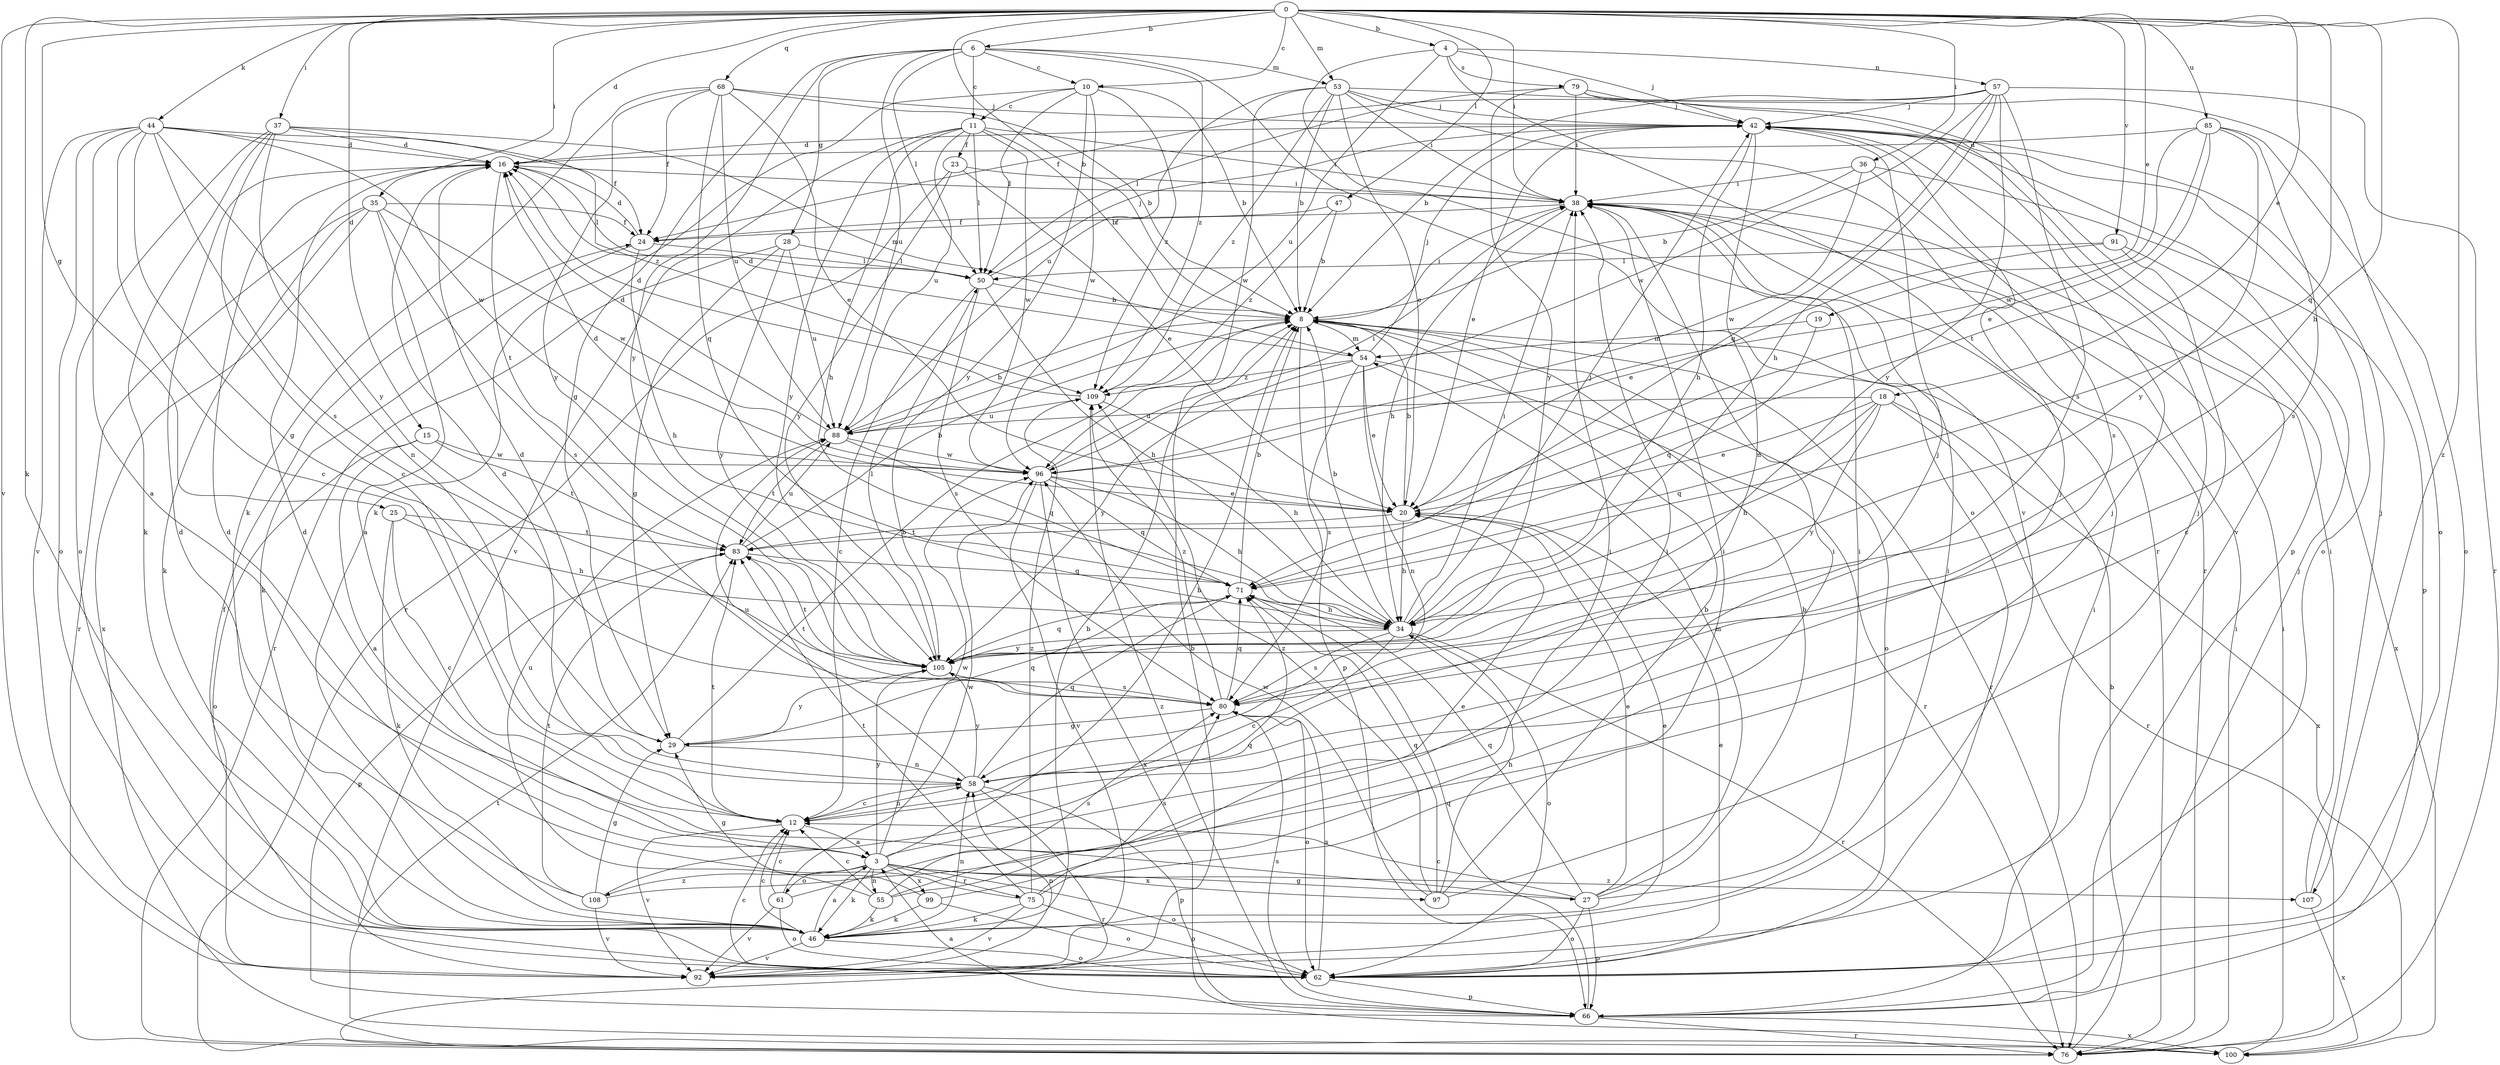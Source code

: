 strict digraph  {
0;
3;
4;
6;
8;
10;
11;
12;
15;
16;
18;
19;
20;
23;
24;
25;
27;
28;
29;
34;
35;
36;
37;
38;
42;
44;
46;
47;
50;
53;
54;
55;
57;
58;
61;
62;
66;
68;
71;
75;
76;
79;
80;
83;
85;
88;
91;
92;
96;
97;
99;
100;
105;
107;
108;
109;
0 -> 4  [label=b];
0 -> 6  [label=b];
0 -> 8  [label=b];
0 -> 10  [label=c];
0 -> 15  [label=d];
0 -> 16  [label=d];
0 -> 18  [label=e];
0 -> 19  [label=e];
0 -> 25  [label=g];
0 -> 34  [label=h];
0 -> 35  [label=i];
0 -> 36  [label=i];
0 -> 37  [label=i];
0 -> 38  [label=i];
0 -> 44  [label=k];
0 -> 46  [label=k];
0 -> 47  [label=l];
0 -> 53  [label=m];
0 -> 68  [label=q];
0 -> 71  [label=q];
0 -> 85  [label=u];
0 -> 91  [label=v];
0 -> 92  [label=v];
0 -> 107  [label=z];
3 -> 8  [label=b];
3 -> 27  [label=g];
3 -> 42  [label=j];
3 -> 46  [label=k];
3 -> 55  [label=n];
3 -> 61  [label=o];
3 -> 62  [label=o];
3 -> 75  [label=r];
3 -> 96  [label=w];
3 -> 97  [label=x];
3 -> 99  [label=x];
3 -> 105  [label=y];
3 -> 107  [label=z];
3 -> 108  [label=z];
4 -> 42  [label=j];
4 -> 57  [label=n];
4 -> 76  [label=r];
4 -> 79  [label=s];
4 -> 88  [label=u];
4 -> 92  [label=v];
6 -> 10  [label=c];
6 -> 11  [label=c];
6 -> 28  [label=g];
6 -> 29  [label=g];
6 -> 50  [label=l];
6 -> 53  [label=m];
6 -> 62  [label=o];
6 -> 88  [label=u];
6 -> 105  [label=y];
6 -> 109  [label=z];
8 -> 38  [label=i];
8 -> 54  [label=m];
8 -> 62  [label=o];
8 -> 66  [label=p];
8 -> 76  [label=r];
10 -> 8  [label=b];
10 -> 11  [label=c];
10 -> 46  [label=k];
10 -> 50  [label=l];
10 -> 96  [label=w];
10 -> 105  [label=y];
10 -> 109  [label=z];
11 -> 8  [label=b];
11 -> 23  [label=f];
11 -> 34  [label=h];
11 -> 38  [label=i];
11 -> 50  [label=l];
11 -> 88  [label=u];
11 -> 92  [label=v];
11 -> 96  [label=w];
11 -> 105  [label=y];
12 -> 3  [label=a];
12 -> 58  [label=n];
12 -> 83  [label=t];
12 -> 92  [label=v];
15 -> 3  [label=a];
15 -> 62  [label=o];
15 -> 83  [label=t];
15 -> 96  [label=w];
16 -> 38  [label=i];
16 -> 50  [label=l];
16 -> 83  [label=t];
18 -> 20  [label=e];
18 -> 34  [label=h];
18 -> 71  [label=q];
18 -> 76  [label=r];
18 -> 88  [label=u];
18 -> 100  [label=x];
18 -> 105  [label=y];
19 -> 54  [label=m];
19 -> 71  [label=q];
20 -> 8  [label=b];
20 -> 16  [label=d];
20 -> 34  [label=h];
20 -> 83  [label=t];
23 -> 20  [label=e];
23 -> 38  [label=i];
23 -> 76  [label=r];
23 -> 105  [label=y];
24 -> 16  [label=d];
24 -> 34  [label=h];
24 -> 46  [label=k];
24 -> 50  [label=l];
25 -> 12  [label=c];
25 -> 34  [label=h];
25 -> 46  [label=k];
25 -> 83  [label=t];
27 -> 8  [label=b];
27 -> 12  [label=c];
27 -> 16  [label=d];
27 -> 20  [label=e];
27 -> 38  [label=i];
27 -> 54  [label=m];
27 -> 62  [label=o];
27 -> 66  [label=p];
27 -> 71  [label=q];
28 -> 29  [label=g];
28 -> 50  [label=l];
28 -> 76  [label=r];
28 -> 88  [label=u];
28 -> 105  [label=y];
29 -> 8  [label=b];
29 -> 16  [label=d];
29 -> 58  [label=n];
29 -> 71  [label=q];
29 -> 105  [label=y];
34 -> 8  [label=b];
34 -> 12  [label=c];
34 -> 38  [label=i];
34 -> 42  [label=j];
34 -> 62  [label=o];
34 -> 76  [label=r];
34 -> 80  [label=s];
34 -> 105  [label=y];
35 -> 3  [label=a];
35 -> 24  [label=f];
35 -> 46  [label=k];
35 -> 76  [label=r];
35 -> 80  [label=s];
35 -> 96  [label=w];
35 -> 100  [label=x];
36 -> 8  [label=b];
36 -> 38  [label=i];
36 -> 66  [label=p];
36 -> 80  [label=s];
36 -> 96  [label=w];
37 -> 12  [label=c];
37 -> 16  [label=d];
37 -> 46  [label=k];
37 -> 54  [label=m];
37 -> 58  [label=n];
37 -> 62  [label=o];
37 -> 109  [label=z];
38 -> 24  [label=f];
38 -> 34  [label=h];
42 -> 16  [label=d];
42 -> 20  [label=e];
42 -> 34  [label=h];
42 -> 58  [label=n];
42 -> 62  [label=o];
44 -> 3  [label=a];
44 -> 12  [label=c];
44 -> 16  [label=d];
44 -> 24  [label=f];
44 -> 29  [label=g];
44 -> 62  [label=o];
44 -> 80  [label=s];
44 -> 92  [label=v];
44 -> 96  [label=w];
44 -> 105  [label=y];
46 -> 3  [label=a];
46 -> 8  [label=b];
46 -> 12  [label=c];
46 -> 20  [label=e];
46 -> 38  [label=i];
46 -> 58  [label=n];
46 -> 62  [label=o];
46 -> 92  [label=v];
47 -> 8  [label=b];
47 -> 24  [label=f];
47 -> 109  [label=z];
50 -> 8  [label=b];
50 -> 12  [label=c];
50 -> 34  [label=h];
50 -> 42  [label=j];
50 -> 80  [label=s];
53 -> 8  [label=b];
53 -> 20  [label=e];
53 -> 38  [label=i];
53 -> 42  [label=j];
53 -> 66  [label=p];
53 -> 76  [label=r];
53 -> 88  [label=u];
53 -> 96  [label=w];
53 -> 109  [label=z];
54 -> 16  [label=d];
54 -> 20  [label=e];
54 -> 42  [label=j];
54 -> 58  [label=n];
54 -> 76  [label=r];
54 -> 80  [label=s];
54 -> 105  [label=y];
54 -> 109  [label=z];
55 -> 12  [label=c];
55 -> 20  [label=e];
55 -> 38  [label=i];
55 -> 46  [label=k];
55 -> 80  [label=s];
55 -> 88  [label=u];
57 -> 8  [label=b];
57 -> 24  [label=f];
57 -> 34  [label=h];
57 -> 42  [label=j];
57 -> 71  [label=q];
57 -> 76  [label=r];
57 -> 80  [label=s];
57 -> 96  [label=w];
57 -> 105  [label=y];
58 -> 12  [label=c];
58 -> 16  [label=d];
58 -> 42  [label=j];
58 -> 66  [label=p];
58 -> 71  [label=q];
58 -> 76  [label=r];
58 -> 88  [label=u];
58 -> 105  [label=y];
61 -> 12  [label=c];
61 -> 38  [label=i];
61 -> 62  [label=o];
61 -> 92  [label=v];
61 -> 96  [label=w];
62 -> 12  [label=c];
62 -> 20  [label=e];
62 -> 66  [label=p];
62 -> 80  [label=s];
66 -> 3  [label=a];
66 -> 38  [label=i];
66 -> 42  [label=j];
66 -> 71  [label=q];
66 -> 76  [label=r];
66 -> 80  [label=s];
66 -> 100  [label=x];
66 -> 109  [label=z];
68 -> 8  [label=b];
68 -> 20  [label=e];
68 -> 24  [label=f];
68 -> 42  [label=j];
68 -> 46  [label=k];
68 -> 71  [label=q];
68 -> 88  [label=u];
68 -> 105  [label=y];
71 -> 8  [label=b];
71 -> 34  [label=h];
75 -> 16  [label=d];
75 -> 38  [label=i];
75 -> 46  [label=k];
75 -> 62  [label=o];
75 -> 80  [label=s];
75 -> 83  [label=t];
75 -> 92  [label=v];
75 -> 109  [label=z];
76 -> 8  [label=b];
76 -> 38  [label=i];
79 -> 38  [label=i];
79 -> 42  [label=j];
79 -> 50  [label=l];
79 -> 62  [label=o];
79 -> 92  [label=v];
79 -> 105  [label=y];
80 -> 29  [label=g];
80 -> 62  [label=o];
80 -> 71  [label=q];
80 -> 83  [label=t];
80 -> 109  [label=z];
83 -> 8  [label=b];
83 -> 66  [label=p];
83 -> 71  [label=q];
83 -> 88  [label=u];
85 -> 16  [label=d];
85 -> 20  [label=e];
85 -> 62  [label=o];
85 -> 80  [label=s];
85 -> 83  [label=t];
85 -> 96  [label=w];
85 -> 105  [label=y];
88 -> 8  [label=b];
88 -> 16  [label=d];
88 -> 71  [label=q];
88 -> 83  [label=t];
88 -> 96  [label=w];
91 -> 12  [label=c];
91 -> 20  [label=e];
91 -> 50  [label=l];
91 -> 100  [label=x];
92 -> 8  [label=b];
92 -> 24  [label=f];
92 -> 58  [label=n];
96 -> 20  [label=e];
96 -> 34  [label=h];
96 -> 38  [label=i];
96 -> 71  [label=q];
96 -> 92  [label=v];
96 -> 100  [label=x];
97 -> 8  [label=b];
97 -> 34  [label=h];
97 -> 42  [label=j];
97 -> 71  [label=q];
97 -> 96  [label=w];
97 -> 109  [label=z];
99 -> 29  [label=g];
99 -> 38  [label=i];
99 -> 46  [label=k];
99 -> 62  [label=o];
100 -> 38  [label=i];
100 -> 83  [label=t];
105 -> 50  [label=l];
105 -> 71  [label=q];
105 -> 80  [label=s];
105 -> 83  [label=t];
107 -> 38  [label=i];
107 -> 42  [label=j];
107 -> 100  [label=x];
108 -> 16  [label=d];
108 -> 29  [label=g];
108 -> 42  [label=j];
108 -> 71  [label=q];
108 -> 83  [label=t];
108 -> 92  [label=v];
109 -> 16  [label=d];
109 -> 34  [label=h];
109 -> 88  [label=u];
}
